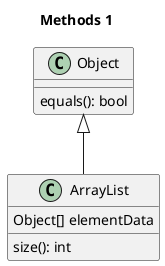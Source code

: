 @startuml Methods1
title Methods 1
Object <|-- ArrayList
Object : equals(): bool

ArrayList : Object[] elementData
ArrayList : size(): int
@enduml
